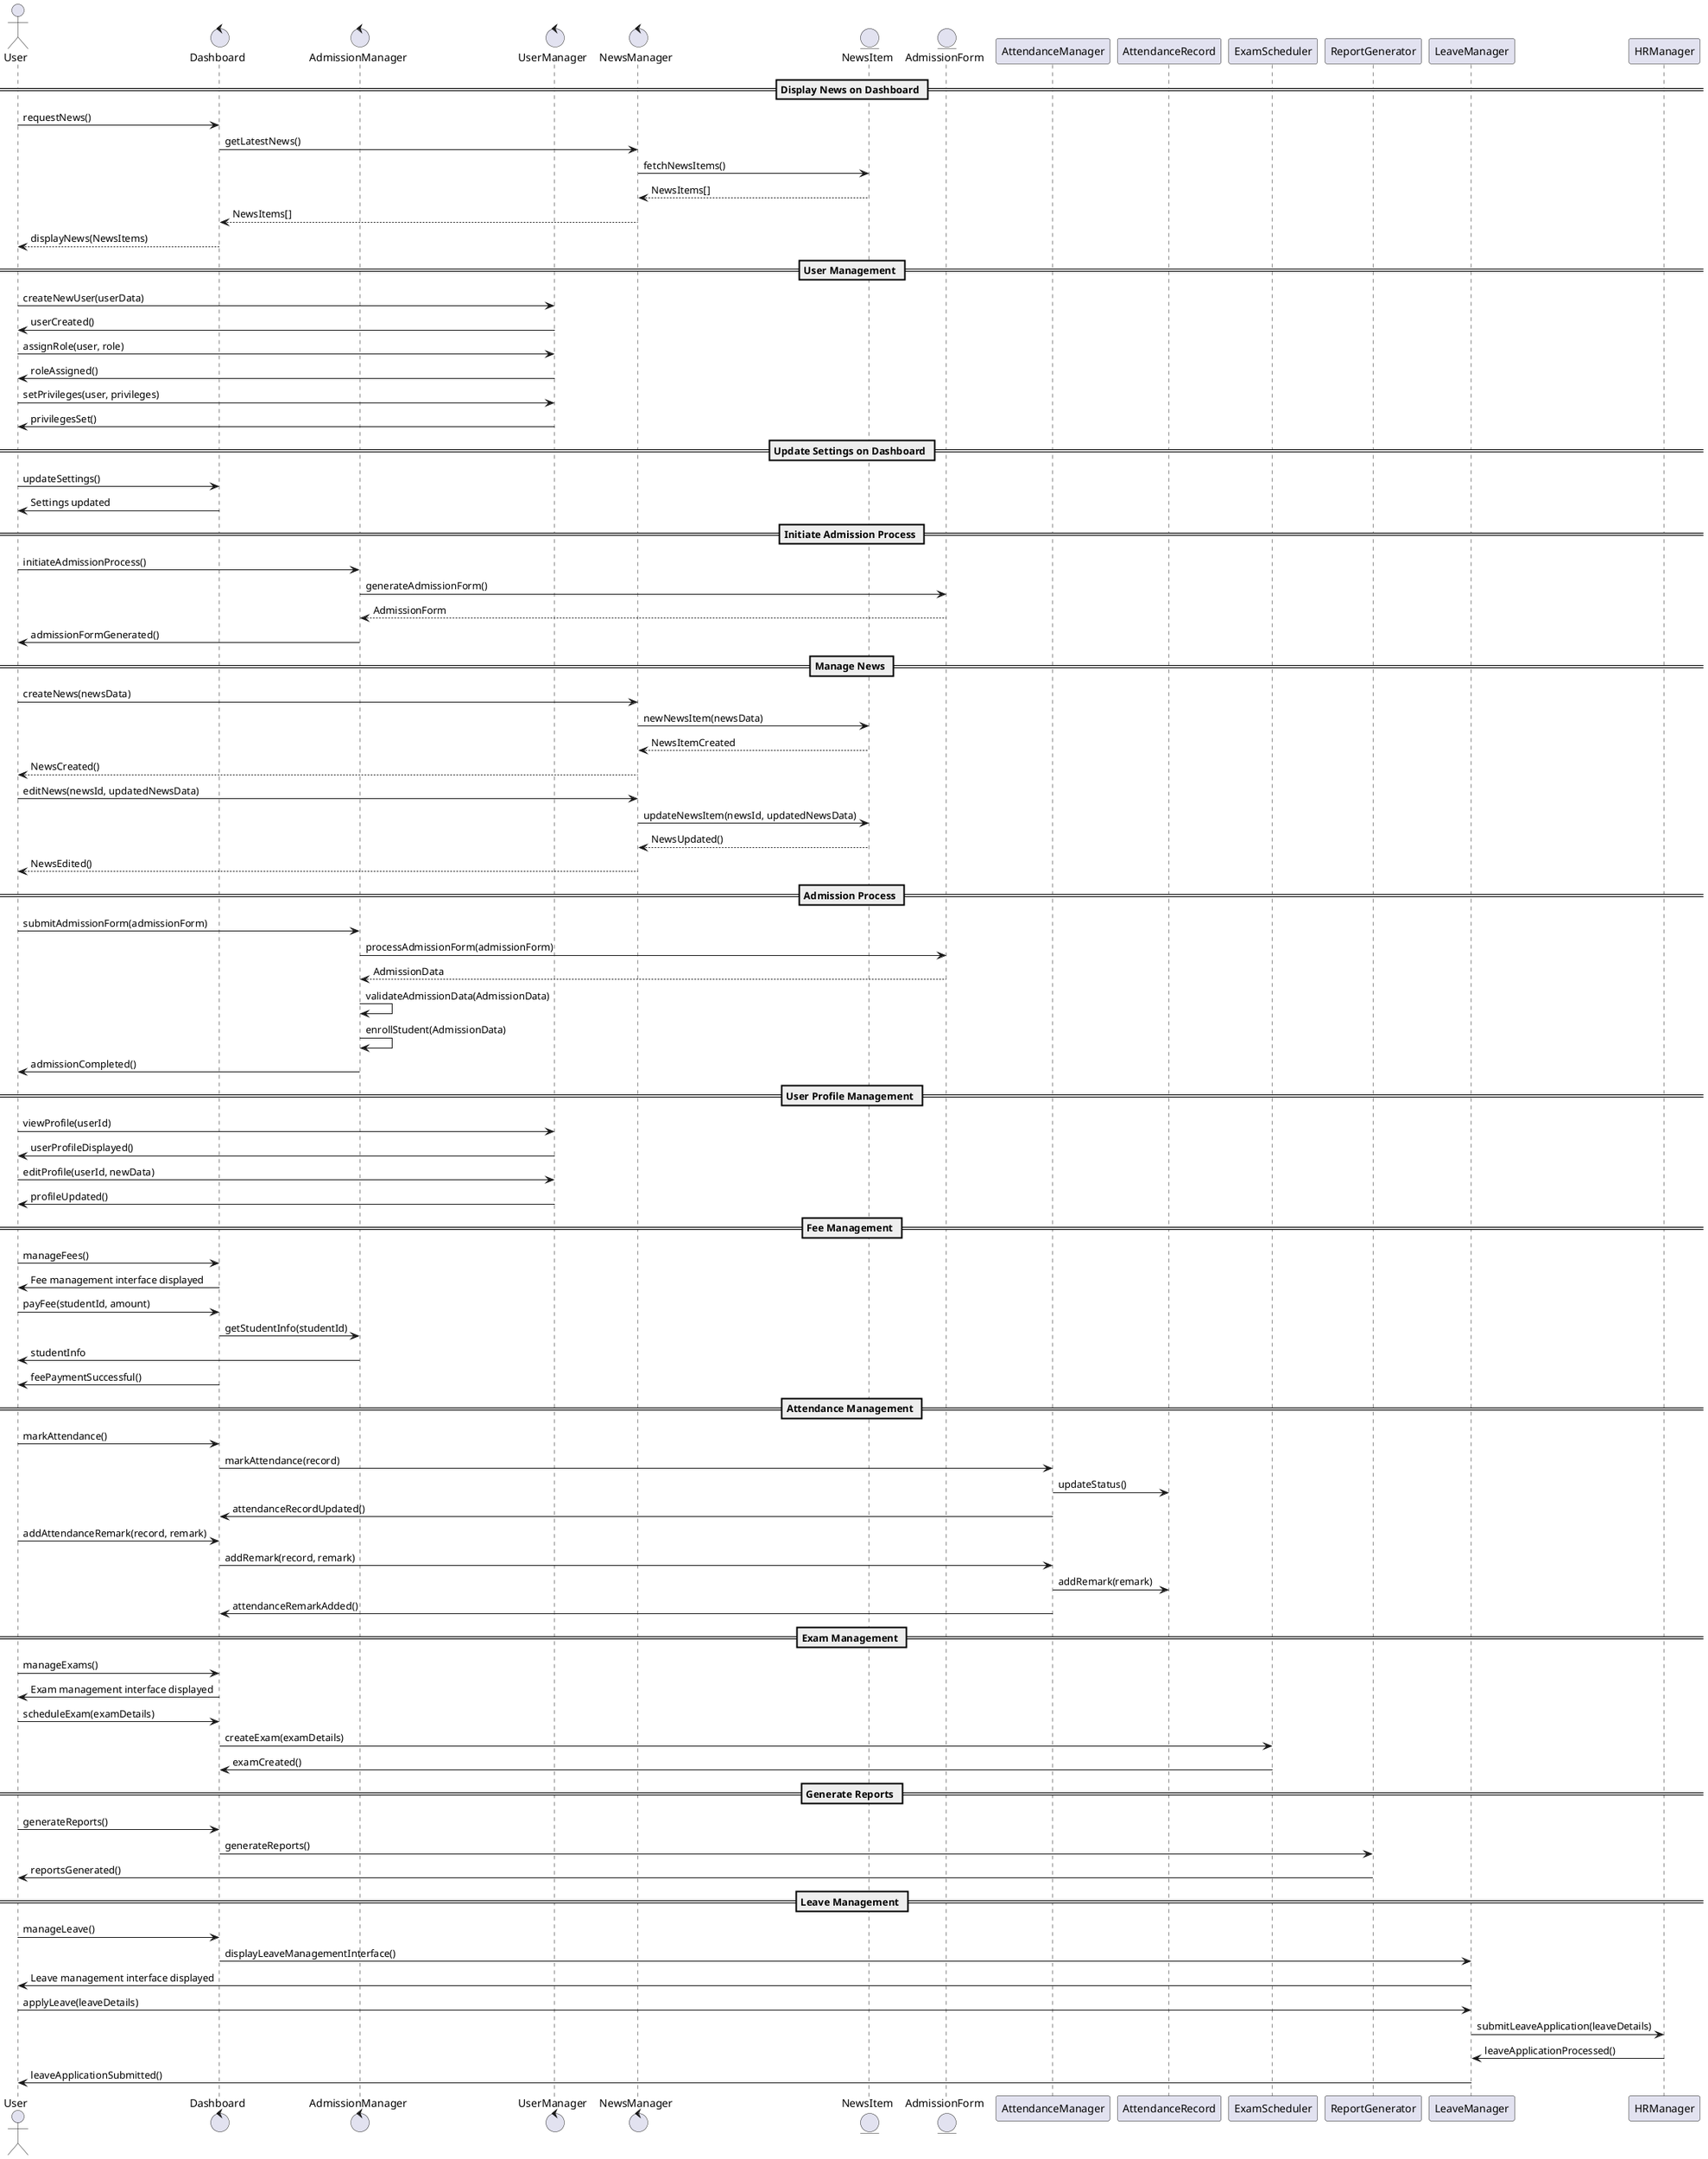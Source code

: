 @startuml IMS_Sequence_Diagram

actor User
control Dashboard
control AdmissionManager
control UserManager
control NewsManager
entity NewsItem
entity AdmissionForm

== Display News on Dashboard ==
User -> Dashboard: requestNews()
Dashboard -> NewsManager: getLatestNews()
NewsManager -> NewsItem: fetchNewsItems()
NewsItem --> NewsManager: NewsItems[]
NewsManager --> Dashboard: NewsItems[]
Dashboard --> User: displayNews(NewsItems)

== User Management ==
User -> UserManager: createNewUser(userData)
UserManager -> User: userCreated()
User -> UserManager: assignRole(user, role)
UserManager -> User: roleAssigned()
User -> UserManager: setPrivileges(user, privileges)
UserManager -> User: privilegesSet()

== Update Settings on Dashboard ==
User -> Dashboard: updateSettings()
Dashboard -> User: Settings updated

== Initiate Admission Process ==
User -> AdmissionManager: initiateAdmissionProcess()
AdmissionManager -> AdmissionForm: generateAdmissionForm()
AdmissionForm --> AdmissionManager: AdmissionForm
AdmissionManager -> User: admissionFormGenerated()

== Manage News ==
User -> NewsManager: createNews(newsData)
NewsManager -> NewsItem: newNewsItem(newsData)
NewsItem --> NewsManager: NewsItemCreated
NewsManager --> User: NewsCreated()

User -> NewsManager: editNews(newsId, updatedNewsData)
NewsManager -> NewsItem: updateNewsItem(newsId, updatedNewsData)
NewsItem --> NewsManager: NewsUpdated()
NewsManager --> User: NewsEdited()

== Admission Process ==
User -> AdmissionManager: submitAdmissionForm(admissionForm)
AdmissionManager -> AdmissionForm: processAdmissionForm(admissionForm)
AdmissionForm --> AdmissionManager: AdmissionData
AdmissionManager -> AdmissionManager: validateAdmissionData(AdmissionData)
AdmissionManager -> AdmissionManager: enrollStudent(AdmissionData)
AdmissionManager -> User: admissionCompleted()

== User Profile Management ==
User -> UserManager: viewProfile(userId)
UserManager -> User: userProfileDisplayed()

User -> UserManager: editProfile(userId, newData)
UserManager -> User: profileUpdated()

== Fee Management ==
User -> Dashboard: manageFees()
Dashboard -> User: Fee management interface displayed
User -> Dashboard: payFee(studentId, amount)
Dashboard -> AdmissionManager: getStudentInfo(studentId)
AdmissionManager -> User: studentInfo
Dashboard -> User: feePaymentSuccessful()

== Attendance Management ==
User -> Dashboard: markAttendance()
Dashboard -> AttendanceManager: markAttendance(record)
AttendanceManager -> AttendanceRecord: updateStatus()
AttendanceManager -> Dashboard: attendanceRecordUpdated()

User -> Dashboard: addAttendanceRemark(record, remark)
Dashboard -> AttendanceManager: addRemark(record, remark)
AttendanceManager -> AttendanceRecord: addRemark(remark)
AttendanceManager -> Dashboard: attendanceRemarkAdded()

== Exam Management ==
User -> Dashboard: manageExams()
Dashboard -> User: Exam management interface displayed
User -> Dashboard: scheduleExam(examDetails)
Dashboard -> ExamScheduler: createExam(examDetails)
ExamScheduler -> Dashboard: examCreated()

== Generate Reports ==
User -> Dashboard: generateReports()
Dashboard -> ReportGenerator: generateReports()
ReportGenerator -> User: reportsGenerated()

== Leave Management ==
User -> Dashboard: manageLeave()
Dashboard -> LeaveManager: displayLeaveManagementInterface()
LeaveManager -> User: Leave management interface displayed
User -> LeaveManager: applyLeave(leaveDetails)
LeaveManager -> HRManager: submitLeaveApplication(leaveDetails)
HRManager -> LeaveManager: leaveApplicationProcessed()
LeaveManager -> User: leaveApplicationSubmitted()

@enduml
